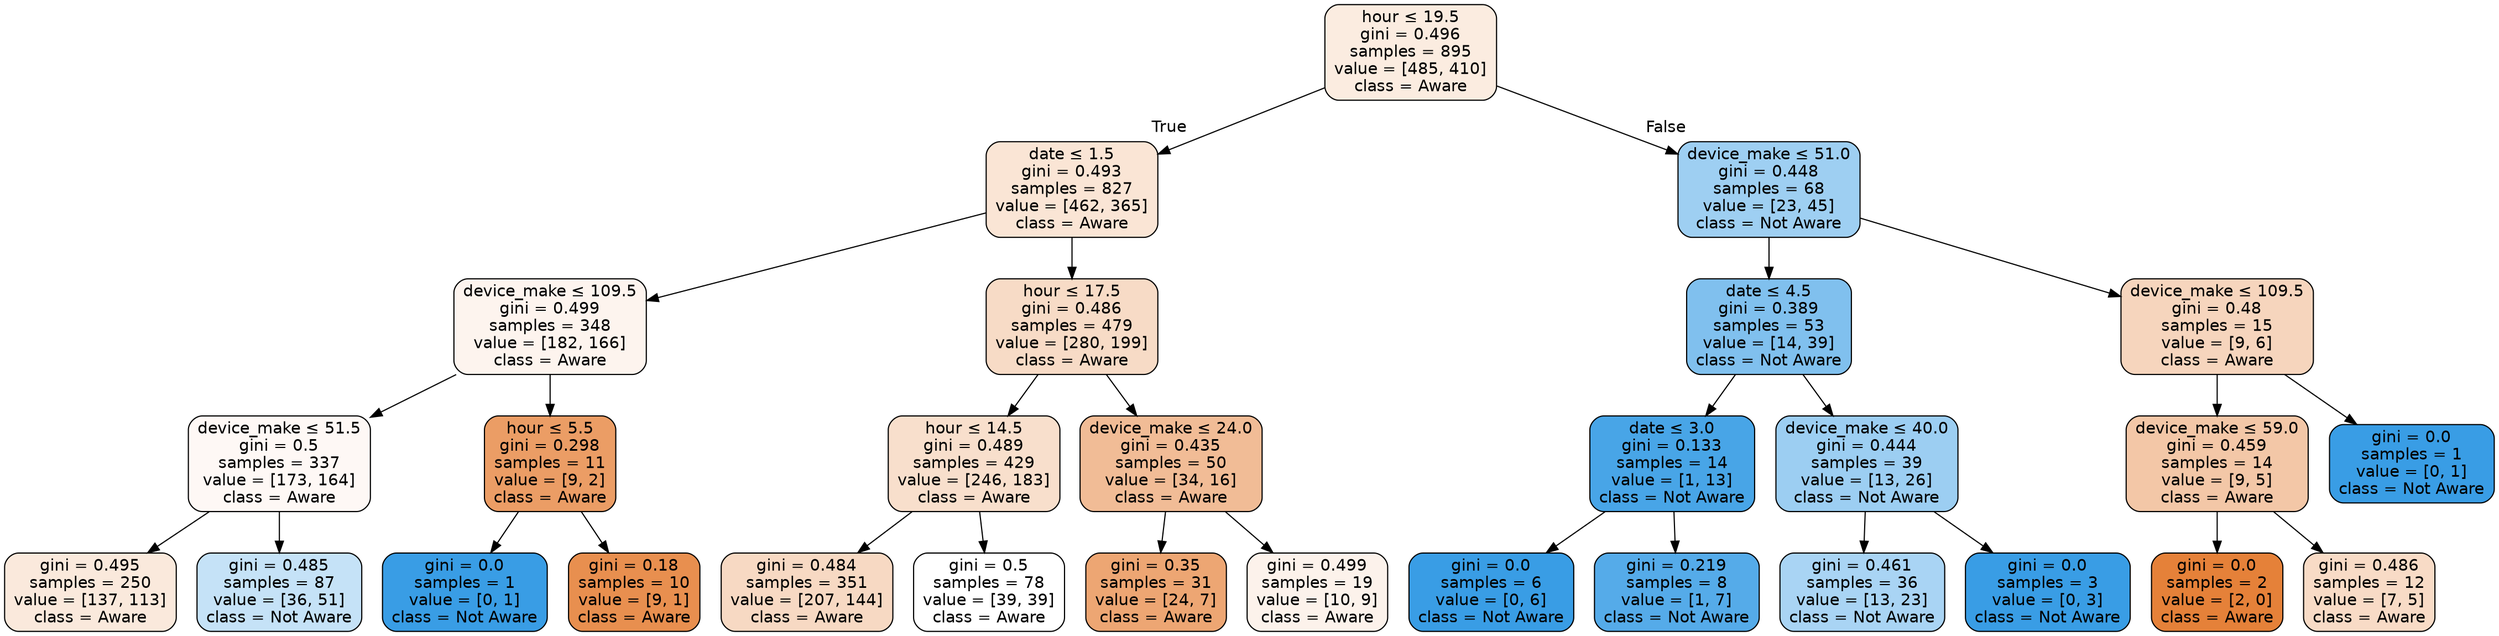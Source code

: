 digraph Tree {
node [shape=box, style="filled, rounded", color="black", fontname=helvetica] ;
edge [fontname=helvetica] ;
0 [label=<hour &le; 19.5<br/>gini = 0.496<br/>samples = 895<br/>value = [485, 410]<br/>class = Aware>, fillcolor="#fbece0"] ;
1 [label=<date &le; 1.5<br/>gini = 0.493<br/>samples = 827<br/>value = [462, 365]<br/>class = Aware>, fillcolor="#fae5d5"] ;
0 -> 1 [labeldistance=2.5, labelangle=45, headlabel="True"] ;
2 [label=<device_make &le; 109.5<br/>gini = 0.499<br/>samples = 348<br/>value = [182, 166]<br/>class = Aware>, fillcolor="#fdf4ee"] ;
1 -> 2 ;
3 [label=<device_make &le; 51.5<br/>gini = 0.5<br/>samples = 337<br/>value = [173, 164]<br/>class = Aware>, fillcolor="#fef8f5"] ;
2 -> 3 ;
4 [label=<gini = 0.495<br/>samples = 250<br/>value = [137, 113]<br/>class = Aware>, fillcolor="#fae9dc"] ;
3 -> 4 ;
5 [label=<gini = 0.485<br/>samples = 87<br/>value = [36, 51]<br/>class = Not Aware>, fillcolor="#c5e2f7"] ;
3 -> 5 ;
6 [label=<hour &le; 5.5<br/>gini = 0.298<br/>samples = 11<br/>value = [9, 2]<br/>class = Aware>, fillcolor="#eb9d65"] ;
2 -> 6 ;
7 [label=<gini = 0.0<br/>samples = 1<br/>value = [0, 1]<br/>class = Not Aware>, fillcolor="#399de5"] ;
6 -> 7 ;
8 [label=<gini = 0.18<br/>samples = 10<br/>value = [9, 1]<br/>class = Aware>, fillcolor="#e88f4f"] ;
6 -> 8 ;
9 [label=<hour &le; 17.5<br/>gini = 0.486<br/>samples = 479<br/>value = [280, 199]<br/>class = Aware>, fillcolor="#f7dbc6"] ;
1 -> 9 ;
10 [label=<hour &le; 14.5<br/>gini = 0.489<br/>samples = 429<br/>value = [246, 183]<br/>class = Aware>, fillcolor="#f8dfcc"] ;
9 -> 10 ;
11 [label=<gini = 0.484<br/>samples = 351<br/>value = [207, 144]<br/>class = Aware>, fillcolor="#f7d9c3"] ;
10 -> 11 ;
12 [label=<gini = 0.5<br/>samples = 78<br/>value = [39, 39]<br/>class = Aware>, fillcolor="#ffffff"] ;
10 -> 12 ;
13 [label=<device_make &le; 24.0<br/>gini = 0.435<br/>samples = 50<br/>value = [34, 16]<br/>class = Aware>, fillcolor="#f1bc96"] ;
9 -> 13 ;
14 [label=<gini = 0.35<br/>samples = 31<br/>value = [24, 7]<br/>class = Aware>, fillcolor="#eda673"] ;
13 -> 14 ;
15 [label=<gini = 0.499<br/>samples = 19<br/>value = [10, 9]<br/>class = Aware>, fillcolor="#fcf2eb"] ;
13 -> 15 ;
16 [label=<device_make &le; 51.0<br/>gini = 0.448<br/>samples = 68<br/>value = [23, 45]<br/>class = Not Aware>, fillcolor="#9ecff2"] ;
0 -> 16 [labeldistance=2.5, labelangle=-45, headlabel="False"] ;
17 [label=<date &le; 4.5<br/>gini = 0.389<br/>samples = 53<br/>value = [14, 39]<br/>class = Not Aware>, fillcolor="#80c0ee"] ;
16 -> 17 ;
18 [label=<date &le; 3.0<br/>gini = 0.133<br/>samples = 14<br/>value = [1, 13]<br/>class = Not Aware>, fillcolor="#48a5e7"] ;
17 -> 18 ;
19 [label=<gini = 0.0<br/>samples = 6<br/>value = [0, 6]<br/>class = Not Aware>, fillcolor="#399de5"] ;
18 -> 19 ;
20 [label=<gini = 0.219<br/>samples = 8<br/>value = [1, 7]<br/>class = Not Aware>, fillcolor="#55abe9"] ;
18 -> 20 ;
21 [label=<device_make &le; 40.0<br/>gini = 0.444<br/>samples = 39<br/>value = [13, 26]<br/>class = Not Aware>, fillcolor="#9ccef2"] ;
17 -> 21 ;
22 [label=<gini = 0.461<br/>samples = 36<br/>value = [13, 23]<br/>class = Not Aware>, fillcolor="#a9d4f4"] ;
21 -> 22 ;
23 [label=<gini = 0.0<br/>samples = 3<br/>value = [0, 3]<br/>class = Not Aware>, fillcolor="#399de5"] ;
21 -> 23 ;
24 [label=<device_make &le; 109.5<br/>gini = 0.48<br/>samples = 15<br/>value = [9, 6]<br/>class = Aware>, fillcolor="#f6d5bd"] ;
16 -> 24 ;
25 [label=<device_make &le; 59.0<br/>gini = 0.459<br/>samples = 14<br/>value = [9, 5]<br/>class = Aware>, fillcolor="#f3c7a7"] ;
24 -> 25 ;
26 [label=<gini = 0.0<br/>samples = 2<br/>value = [2, 0]<br/>class = Aware>, fillcolor="#e58139"] ;
25 -> 26 ;
27 [label=<gini = 0.486<br/>samples = 12<br/>value = [7, 5]<br/>class = Aware>, fillcolor="#f8dbc6"] ;
25 -> 27 ;
28 [label=<gini = 0.0<br/>samples = 1<br/>value = [0, 1]<br/>class = Not Aware>, fillcolor="#399de5"] ;
24 -> 28 ;
}